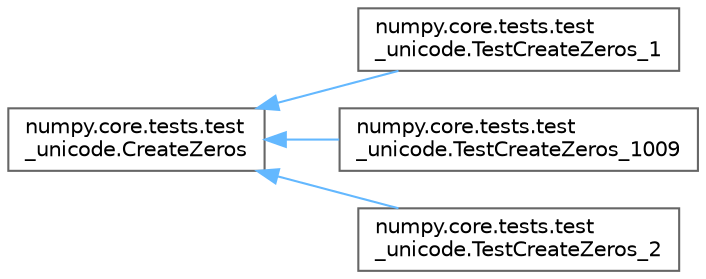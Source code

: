 digraph "Graphical Class Hierarchy"
{
 // LATEX_PDF_SIZE
  bgcolor="transparent";
  edge [fontname=Helvetica,fontsize=10,labelfontname=Helvetica,labelfontsize=10];
  node [fontname=Helvetica,fontsize=10,shape=box,height=0.2,width=0.4];
  rankdir="LR";
  Node0 [id="Node000000",label="numpy.core.tests.test\l_unicode.CreateZeros",height=0.2,width=0.4,color="grey40", fillcolor="white", style="filled",URL="$d0/dec/classnumpy_1_1core_1_1tests_1_1test__unicode_1_1CreateZeros.html",tooltip="Creation tests."];
  Node0 -> Node1 [id="edge4323_Node000000_Node000001",dir="back",color="steelblue1",style="solid",tooltip=" "];
  Node1 [id="Node000001",label="numpy.core.tests.test\l_unicode.TestCreateZeros_1",height=0.2,width=0.4,color="grey40", fillcolor="white", style="filled",URL="$dd/d69/classnumpy_1_1core_1_1tests_1_1test__unicode_1_1TestCreateZeros__1.html",tooltip=" "];
  Node0 -> Node2 [id="edge4324_Node000000_Node000002",dir="back",color="steelblue1",style="solid",tooltip=" "];
  Node2 [id="Node000002",label="numpy.core.tests.test\l_unicode.TestCreateZeros_1009",height=0.2,width=0.4,color="grey40", fillcolor="white", style="filled",URL="$de/d16/classnumpy_1_1core_1_1tests_1_1test__unicode_1_1TestCreateZeros__1009.html",tooltip=" "];
  Node0 -> Node3 [id="edge4325_Node000000_Node000003",dir="back",color="steelblue1",style="solid",tooltip=" "];
  Node3 [id="Node000003",label="numpy.core.tests.test\l_unicode.TestCreateZeros_2",height=0.2,width=0.4,color="grey40", fillcolor="white", style="filled",URL="$dc/da5/classnumpy_1_1core_1_1tests_1_1test__unicode_1_1TestCreateZeros__2.html",tooltip=" "];
}
